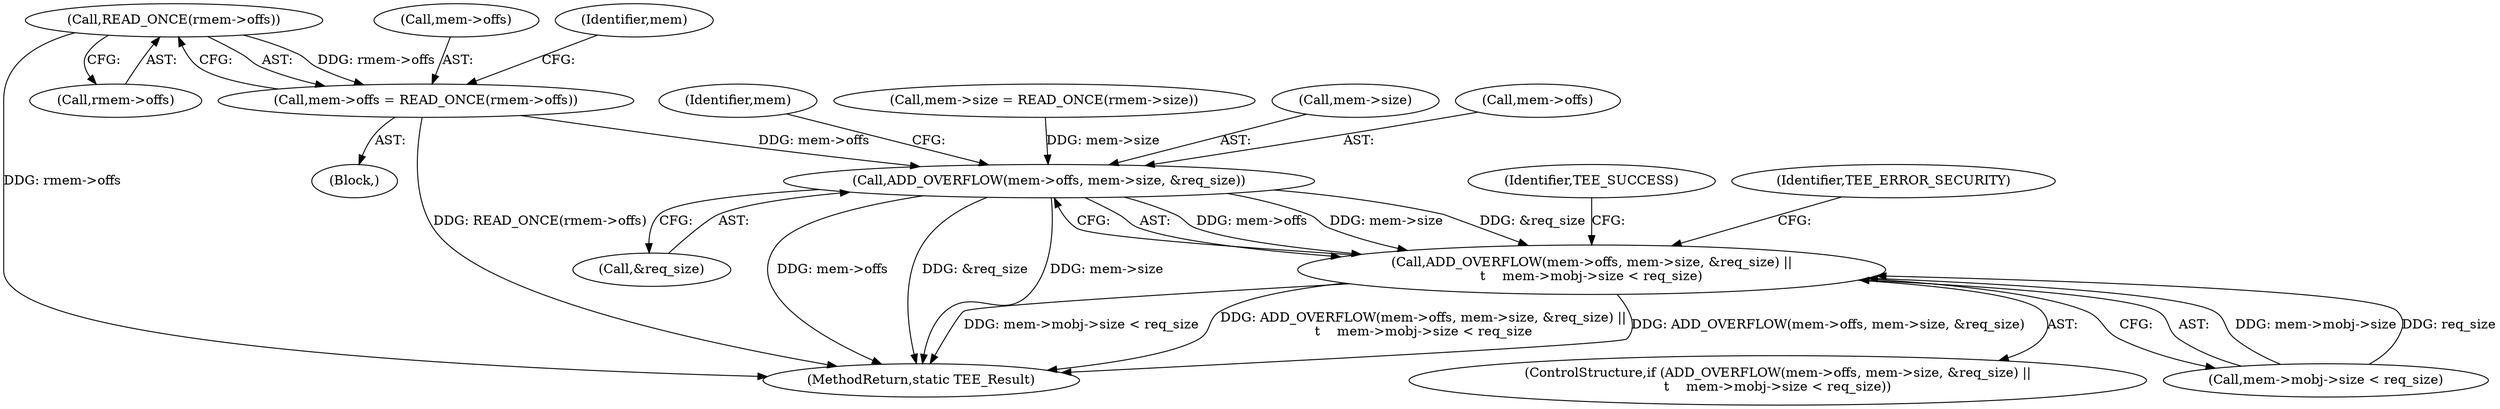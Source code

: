 digraph "0_optee_os_e3adcf566cb278444830e7badfdcc3983e334fd1@pointer" {
"1000133" [label="(Call,READ_ONCE(rmem->offs))"];
"1000129" [label="(Call,mem->offs = READ_ONCE(rmem->offs))"];
"1000147" [label="(Call,ADD_OVERFLOW(mem->offs, mem->size, &req_size))"];
"1000146" [label="(Call,ADD_OVERFLOW(mem->offs, mem->size, &req_size) ||\n\t    mem->mobj->size < req_size)"];
"1000130" [label="(Call,mem->offs)"];
"1000133" [label="(Call,READ_ONCE(rmem->offs))"];
"1000145" [label="(ControlStructure,if (ADD_OVERFLOW(mem->offs, mem->size, &req_size) ||\n\t    mem->mobj->size < req_size))"];
"1000166" [label="(Identifier,TEE_SUCCESS)"];
"1000154" [label="(Call,&req_size)"];
"1000156" [label="(Call,mem->mobj->size < req_size)"];
"1000164" [label="(Identifier,TEE_ERROR_SECURITY)"];
"1000146" [label="(Call,ADD_OVERFLOW(mem->offs, mem->size, &req_size) ||\n\t    mem->mobj->size < req_size)"];
"1000147" [label="(Call,ADD_OVERFLOW(mem->offs, mem->size, &req_size))"];
"1000159" [label="(Identifier,mem)"];
"1000137" [label="(Call,mem->size = READ_ONCE(rmem->size))"];
"1000167" [label="(MethodReturn,static TEE_Result)"];
"1000104" [label="(Block,)"];
"1000129" [label="(Call,mem->offs = READ_ONCE(rmem->offs))"];
"1000139" [label="(Identifier,mem)"];
"1000151" [label="(Call,mem->size)"];
"1000134" [label="(Call,rmem->offs)"];
"1000148" [label="(Call,mem->offs)"];
"1000133" -> "1000129"  [label="AST: "];
"1000133" -> "1000134"  [label="CFG: "];
"1000134" -> "1000133"  [label="AST: "];
"1000129" -> "1000133"  [label="CFG: "];
"1000133" -> "1000167"  [label="DDG: rmem->offs"];
"1000133" -> "1000129"  [label="DDG: rmem->offs"];
"1000129" -> "1000104"  [label="AST: "];
"1000130" -> "1000129"  [label="AST: "];
"1000139" -> "1000129"  [label="CFG: "];
"1000129" -> "1000167"  [label="DDG: READ_ONCE(rmem->offs)"];
"1000129" -> "1000147"  [label="DDG: mem->offs"];
"1000147" -> "1000146"  [label="AST: "];
"1000147" -> "1000154"  [label="CFG: "];
"1000148" -> "1000147"  [label="AST: "];
"1000151" -> "1000147"  [label="AST: "];
"1000154" -> "1000147"  [label="AST: "];
"1000159" -> "1000147"  [label="CFG: "];
"1000146" -> "1000147"  [label="CFG: "];
"1000147" -> "1000167"  [label="DDG: mem->offs"];
"1000147" -> "1000167"  [label="DDG: &req_size"];
"1000147" -> "1000167"  [label="DDG: mem->size"];
"1000147" -> "1000146"  [label="DDG: mem->offs"];
"1000147" -> "1000146"  [label="DDG: mem->size"];
"1000147" -> "1000146"  [label="DDG: &req_size"];
"1000137" -> "1000147"  [label="DDG: mem->size"];
"1000146" -> "1000145"  [label="AST: "];
"1000146" -> "1000156"  [label="CFG: "];
"1000156" -> "1000146"  [label="AST: "];
"1000164" -> "1000146"  [label="CFG: "];
"1000166" -> "1000146"  [label="CFG: "];
"1000146" -> "1000167"  [label="DDG: mem->mobj->size < req_size"];
"1000146" -> "1000167"  [label="DDG: ADD_OVERFLOW(mem->offs, mem->size, &req_size) ||\n\t    mem->mobj->size < req_size"];
"1000146" -> "1000167"  [label="DDG: ADD_OVERFLOW(mem->offs, mem->size, &req_size)"];
"1000156" -> "1000146"  [label="DDG: mem->mobj->size"];
"1000156" -> "1000146"  [label="DDG: req_size"];
}
